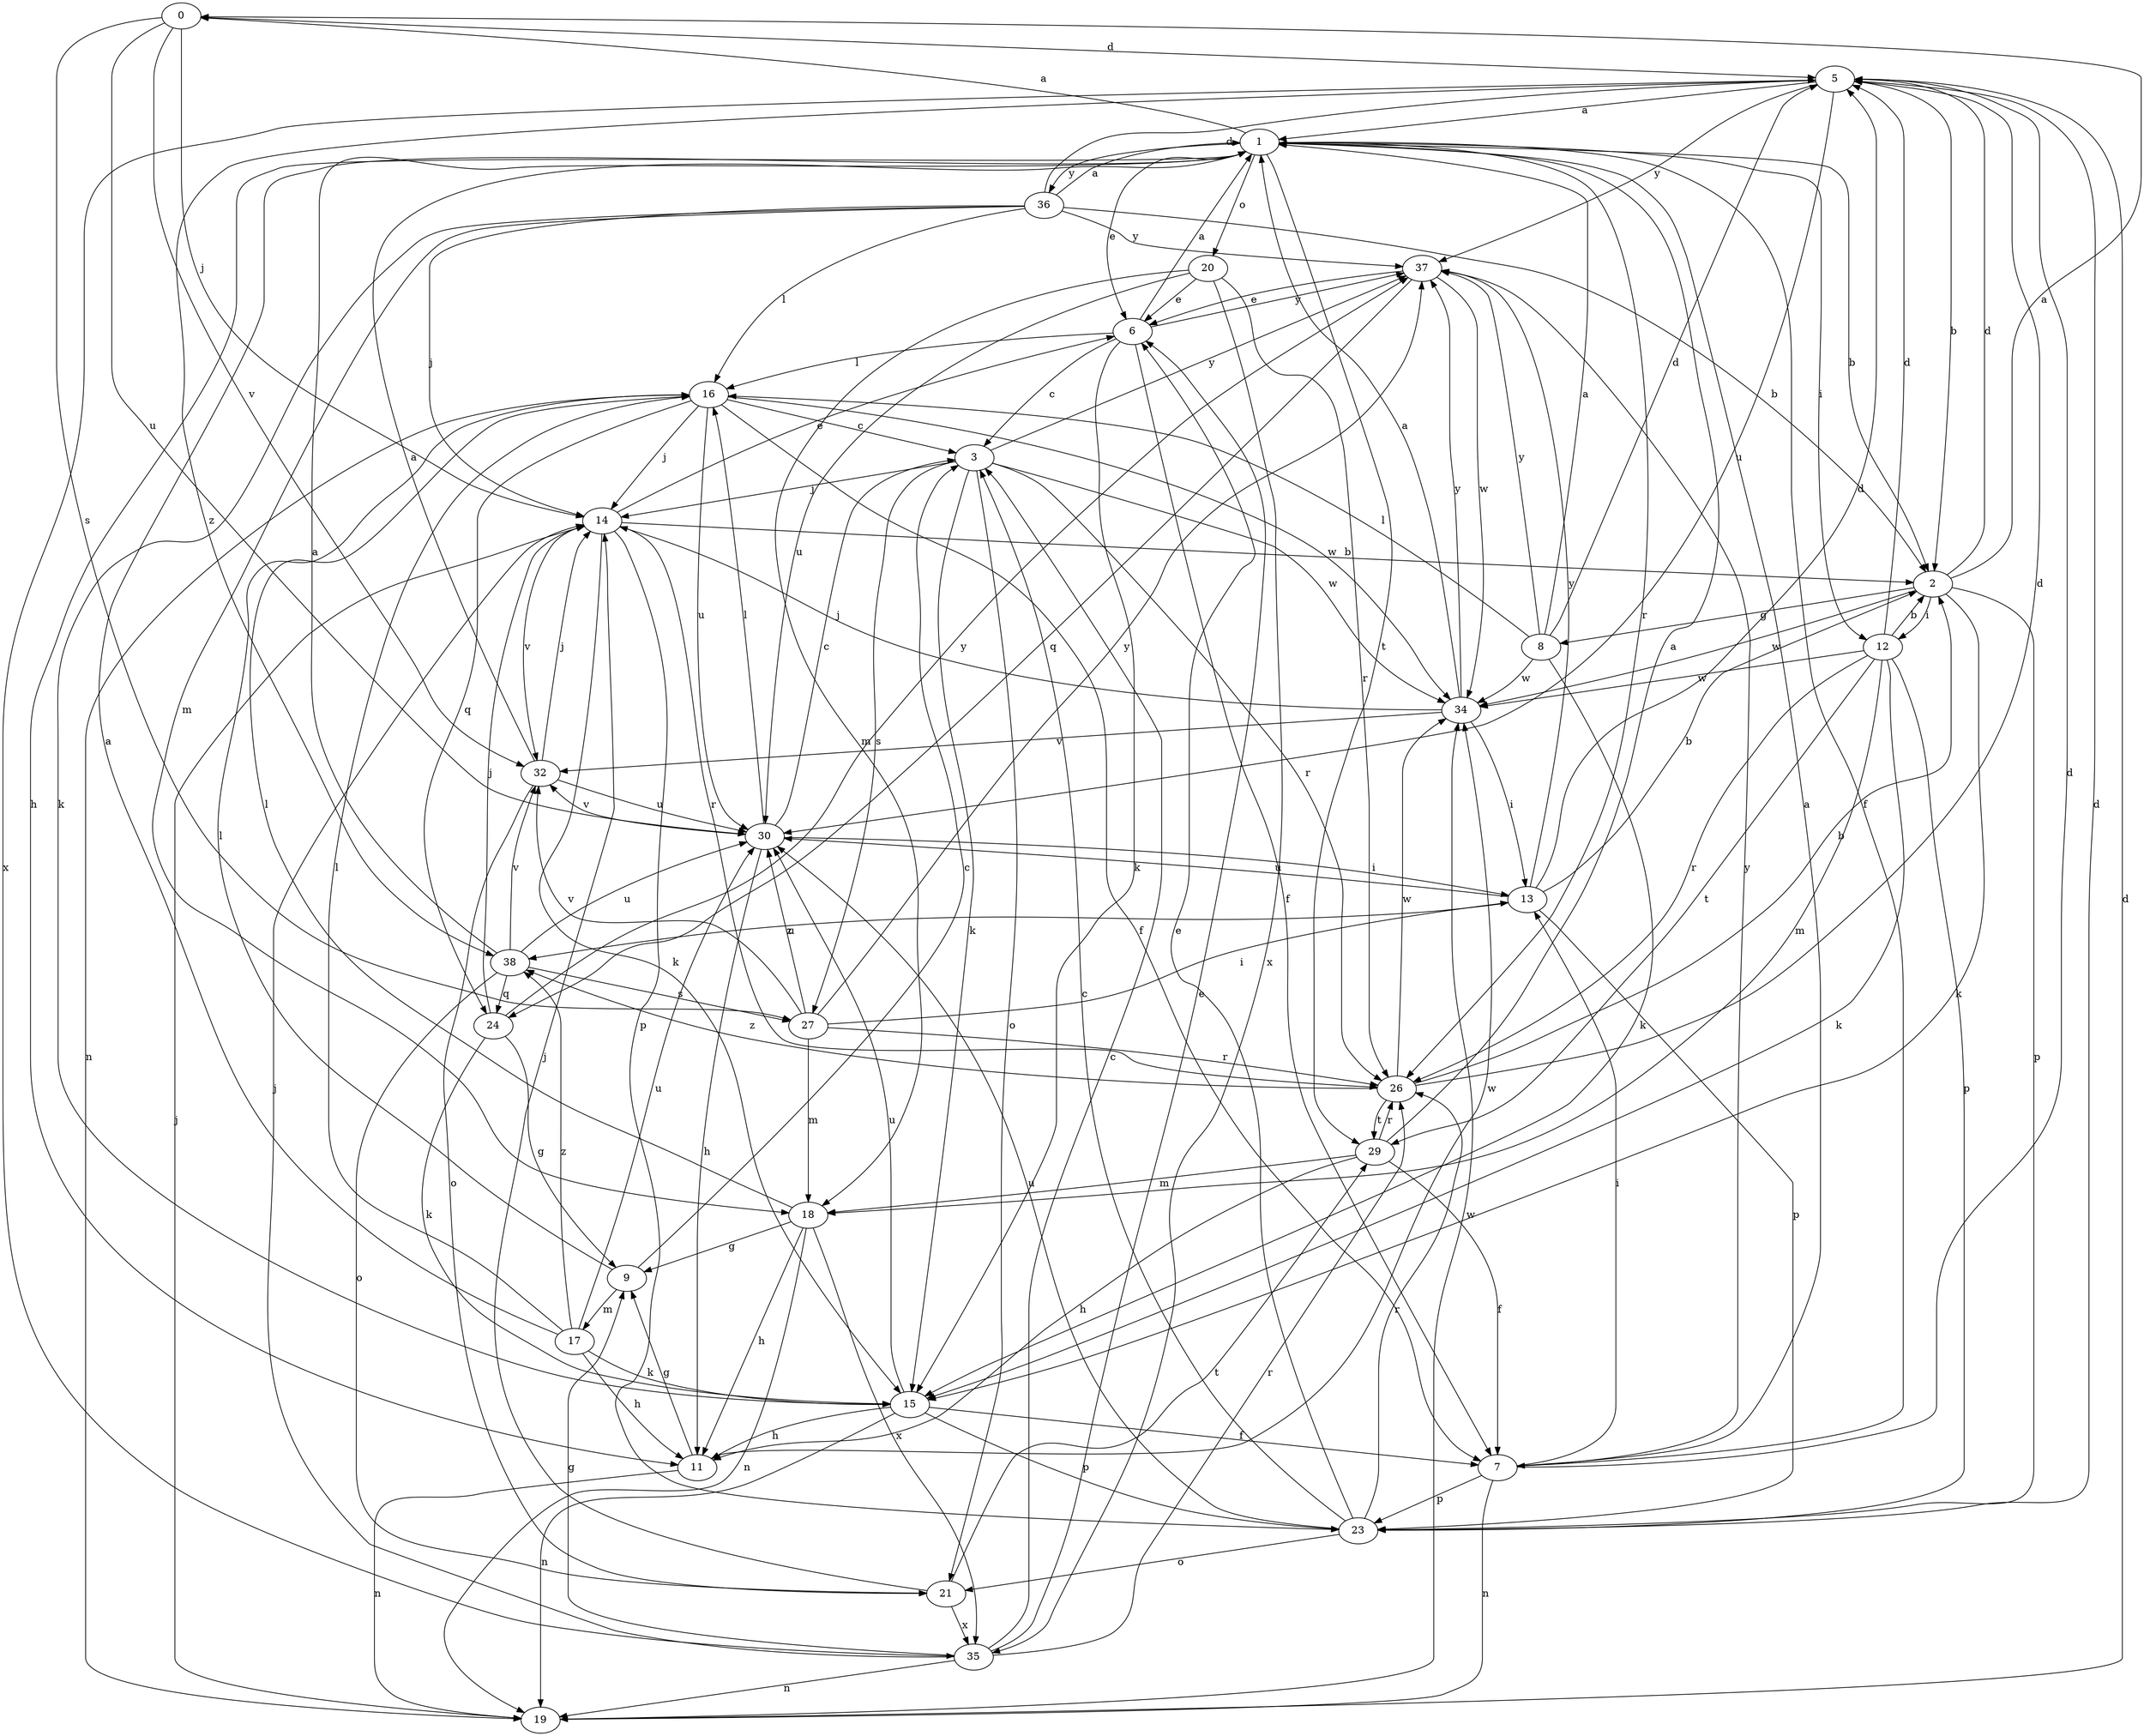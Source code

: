 strict digraph  {
0;
1;
2;
3;
5;
6;
7;
8;
9;
11;
12;
13;
14;
15;
16;
17;
18;
19;
20;
21;
23;
24;
26;
27;
29;
30;
32;
34;
35;
36;
37;
38;
0 -> 5  [label=d];
0 -> 14  [label=j];
0 -> 27  [label=s];
0 -> 30  [label=u];
0 -> 32  [label=v];
1 -> 0  [label=a];
1 -> 2  [label=b];
1 -> 6  [label=e];
1 -> 7  [label=f];
1 -> 11  [label=h];
1 -> 12  [label=i];
1 -> 20  [label=o];
1 -> 26  [label=r];
1 -> 29  [label=t];
1 -> 36  [label=y];
2 -> 0  [label=a];
2 -> 5  [label=d];
2 -> 8  [label=g];
2 -> 12  [label=i];
2 -> 15  [label=k];
2 -> 23  [label=p];
2 -> 34  [label=w];
3 -> 14  [label=j];
3 -> 15  [label=k];
3 -> 21  [label=o];
3 -> 26  [label=r];
3 -> 27  [label=s];
3 -> 34  [label=w];
3 -> 37  [label=y];
5 -> 1  [label=a];
5 -> 2  [label=b];
5 -> 30  [label=u];
5 -> 35  [label=x];
5 -> 37  [label=y];
5 -> 38  [label=z];
6 -> 1  [label=a];
6 -> 3  [label=c];
6 -> 7  [label=f];
6 -> 15  [label=k];
6 -> 16  [label=l];
6 -> 37  [label=y];
7 -> 1  [label=a];
7 -> 5  [label=d];
7 -> 13  [label=i];
7 -> 19  [label=n];
7 -> 23  [label=p];
7 -> 37  [label=y];
8 -> 1  [label=a];
8 -> 5  [label=d];
8 -> 15  [label=k];
8 -> 16  [label=l];
8 -> 34  [label=w];
8 -> 37  [label=y];
9 -> 3  [label=c];
9 -> 16  [label=l];
9 -> 17  [label=m];
11 -> 9  [label=g];
11 -> 19  [label=n];
11 -> 34  [label=w];
12 -> 2  [label=b];
12 -> 5  [label=d];
12 -> 15  [label=k];
12 -> 18  [label=m];
12 -> 23  [label=p];
12 -> 26  [label=r];
12 -> 29  [label=t];
12 -> 34  [label=w];
13 -> 2  [label=b];
13 -> 5  [label=d];
13 -> 23  [label=p];
13 -> 30  [label=u];
13 -> 37  [label=y];
13 -> 38  [label=z];
14 -> 2  [label=b];
14 -> 6  [label=e];
14 -> 15  [label=k];
14 -> 23  [label=p];
14 -> 26  [label=r];
14 -> 32  [label=v];
15 -> 7  [label=f];
15 -> 11  [label=h];
15 -> 19  [label=n];
15 -> 23  [label=p];
15 -> 30  [label=u];
16 -> 3  [label=c];
16 -> 7  [label=f];
16 -> 14  [label=j];
16 -> 19  [label=n];
16 -> 24  [label=q];
16 -> 30  [label=u];
16 -> 34  [label=w];
17 -> 1  [label=a];
17 -> 11  [label=h];
17 -> 15  [label=k];
17 -> 16  [label=l];
17 -> 30  [label=u];
17 -> 38  [label=z];
18 -> 9  [label=g];
18 -> 11  [label=h];
18 -> 16  [label=l];
18 -> 19  [label=n];
18 -> 35  [label=x];
19 -> 5  [label=d];
19 -> 14  [label=j];
19 -> 34  [label=w];
20 -> 6  [label=e];
20 -> 18  [label=m];
20 -> 26  [label=r];
20 -> 30  [label=u];
20 -> 35  [label=x];
21 -> 14  [label=j];
21 -> 29  [label=t];
21 -> 35  [label=x];
23 -> 3  [label=c];
23 -> 5  [label=d];
23 -> 6  [label=e];
23 -> 21  [label=o];
23 -> 26  [label=r];
23 -> 30  [label=u];
24 -> 9  [label=g];
24 -> 14  [label=j];
24 -> 15  [label=k];
24 -> 37  [label=y];
26 -> 2  [label=b];
26 -> 5  [label=d];
26 -> 29  [label=t];
26 -> 34  [label=w];
26 -> 38  [label=z];
27 -> 13  [label=i];
27 -> 18  [label=m];
27 -> 26  [label=r];
27 -> 30  [label=u];
27 -> 32  [label=v];
27 -> 37  [label=y];
29 -> 1  [label=a];
29 -> 7  [label=f];
29 -> 11  [label=h];
29 -> 18  [label=m];
29 -> 26  [label=r];
30 -> 3  [label=c];
30 -> 11  [label=h];
30 -> 13  [label=i];
30 -> 16  [label=l];
30 -> 32  [label=v];
32 -> 1  [label=a];
32 -> 14  [label=j];
32 -> 21  [label=o];
32 -> 30  [label=u];
34 -> 1  [label=a];
34 -> 13  [label=i];
34 -> 14  [label=j];
34 -> 32  [label=v];
34 -> 37  [label=y];
35 -> 3  [label=c];
35 -> 6  [label=e];
35 -> 9  [label=g];
35 -> 14  [label=j];
35 -> 19  [label=n];
35 -> 26  [label=r];
36 -> 1  [label=a];
36 -> 2  [label=b];
36 -> 5  [label=d];
36 -> 14  [label=j];
36 -> 15  [label=k];
36 -> 16  [label=l];
36 -> 18  [label=m];
36 -> 37  [label=y];
37 -> 6  [label=e];
37 -> 24  [label=q];
37 -> 34  [label=w];
38 -> 1  [label=a];
38 -> 21  [label=o];
38 -> 24  [label=q];
38 -> 27  [label=s];
38 -> 30  [label=u];
38 -> 32  [label=v];
}
